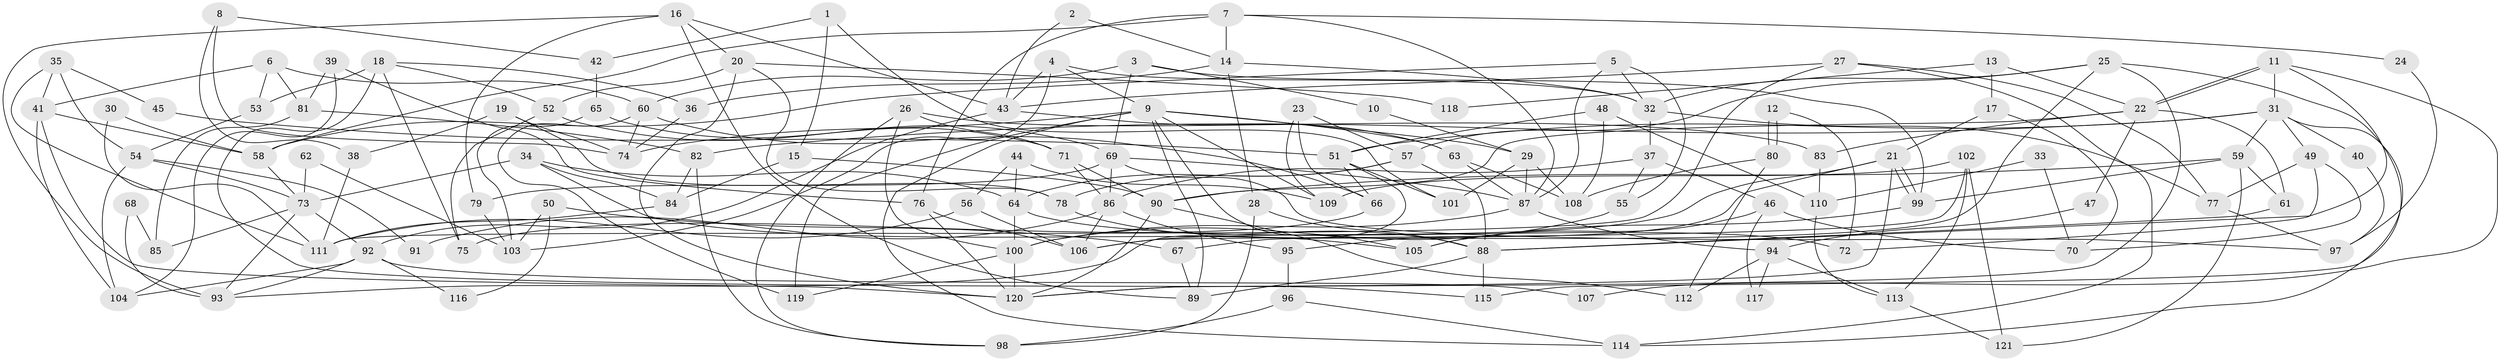 // coarse degree distribution, {4: 0.16666666666666666, 5: 0.19444444444444445, 10: 0.013888888888888888, 6: 0.1388888888888889, 3: 0.2361111111111111, 13: 0.041666666666666664, 8: 0.027777777777777776, 7: 0.041666666666666664, 2: 0.08333333333333333, 11: 0.013888888888888888, 9: 0.027777777777777776, 12: 0.013888888888888888}
// Generated by graph-tools (version 1.1) at 2025/18/03/04/25 18:18:47]
// undirected, 121 vertices, 242 edges
graph export_dot {
graph [start="1"]
  node [color=gray90,style=filled];
  1;
  2;
  3;
  4;
  5;
  6;
  7;
  8;
  9;
  10;
  11;
  12;
  13;
  14;
  15;
  16;
  17;
  18;
  19;
  20;
  21;
  22;
  23;
  24;
  25;
  26;
  27;
  28;
  29;
  30;
  31;
  32;
  33;
  34;
  35;
  36;
  37;
  38;
  39;
  40;
  41;
  42;
  43;
  44;
  45;
  46;
  47;
  48;
  49;
  50;
  51;
  52;
  53;
  54;
  55;
  56;
  57;
  58;
  59;
  60;
  61;
  62;
  63;
  64;
  65;
  66;
  67;
  68;
  69;
  70;
  71;
  72;
  73;
  74;
  75;
  76;
  77;
  78;
  79;
  80;
  81;
  82;
  83;
  84;
  85;
  86;
  87;
  88;
  89;
  90;
  91;
  92;
  93;
  94;
  95;
  96;
  97;
  98;
  99;
  100;
  101;
  102;
  103;
  104;
  105;
  106;
  107;
  108;
  109;
  110;
  111;
  112;
  113;
  114;
  115;
  116;
  117;
  118;
  119;
  120;
  121;
  1 -- 15;
  1 -- 42;
  1 -- 101;
  2 -- 43;
  2 -- 14;
  3 -- 60;
  3 -- 69;
  3 -- 10;
  3 -- 99;
  4 -- 9;
  4 -- 43;
  4 -- 32;
  4 -- 103;
  5 -- 58;
  5 -- 87;
  5 -- 32;
  5 -- 55;
  6 -- 53;
  6 -- 41;
  6 -- 60;
  6 -- 81;
  7 -- 87;
  7 -- 76;
  7 -- 14;
  7 -- 24;
  7 -- 58;
  8 -- 74;
  8 -- 38;
  8 -- 42;
  9 -- 109;
  9 -- 105;
  9 -- 29;
  9 -- 63;
  9 -- 74;
  9 -- 89;
  9 -- 114;
  9 -- 119;
  10 -- 29;
  11 -- 22;
  11 -- 22;
  11 -- 88;
  11 -- 31;
  11 -- 107;
  12 -- 72;
  12 -- 80;
  12 -- 80;
  13 -- 22;
  13 -- 17;
  13 -- 118;
  14 -- 32;
  14 -- 28;
  14 -- 36;
  15 -- 90;
  15 -- 84;
  16 -- 93;
  16 -- 20;
  16 -- 43;
  16 -- 79;
  16 -- 89;
  17 -- 70;
  17 -- 21;
  18 -- 115;
  18 -- 52;
  18 -- 36;
  18 -- 53;
  18 -- 75;
  19 -- 78;
  19 -- 74;
  19 -- 38;
  20 -- 120;
  20 -- 78;
  20 -- 52;
  20 -- 118;
  21 -- 99;
  21 -- 99;
  21 -- 120;
  21 -- 95;
  21 -- 106;
  22 -- 90;
  22 -- 47;
  22 -- 61;
  22 -- 83;
  23 -- 57;
  23 -- 66;
  23 -- 109;
  24 -- 97;
  25 -- 32;
  25 -- 120;
  25 -- 57;
  25 -- 67;
  25 -- 115;
  26 -- 100;
  26 -- 98;
  26 -- 71;
  26 -- 83;
  27 -- 43;
  27 -- 114;
  27 -- 77;
  27 -- 111;
  28 -- 88;
  28 -- 98;
  29 -- 87;
  29 -- 101;
  29 -- 108;
  30 -- 111;
  30 -- 58;
  31 -- 51;
  31 -- 40;
  31 -- 49;
  31 -- 59;
  31 -- 82;
  31 -- 114;
  32 -- 37;
  32 -- 77;
  33 -- 110;
  33 -- 70;
  34 -- 73;
  34 -- 64;
  34 -- 84;
  34 -- 105;
  35 -- 111;
  35 -- 54;
  35 -- 41;
  35 -- 45;
  36 -- 74;
  37 -- 55;
  37 -- 46;
  37 -- 86;
  38 -- 111;
  39 -- 81;
  39 -- 76;
  39 -- 104;
  40 -- 97;
  41 -- 120;
  41 -- 58;
  41 -- 104;
  42 -- 65;
  43 -- 63;
  43 -- 92;
  44 -- 64;
  44 -- 56;
  44 -- 109;
  45 -- 51;
  46 -- 105;
  46 -- 70;
  46 -- 117;
  47 -- 94;
  48 -- 51;
  48 -- 108;
  48 -- 110;
  49 -- 77;
  49 -- 70;
  49 -- 72;
  50 -- 67;
  50 -- 103;
  50 -- 116;
  51 -- 101;
  51 -- 93;
  51 -- 66;
  52 -- 75;
  52 -- 69;
  53 -- 54;
  54 -- 104;
  54 -- 73;
  54 -- 91;
  55 -- 100;
  56 -- 111;
  56 -- 106;
  57 -- 88;
  57 -- 64;
  57 -- 78;
  58 -- 73;
  59 -- 99;
  59 -- 61;
  59 -- 90;
  59 -- 121;
  60 -- 74;
  60 -- 66;
  60 -- 119;
  61 -- 88;
  62 -- 103;
  62 -- 73;
  63 -- 87;
  63 -- 108;
  64 -- 100;
  64 -- 72;
  65 -- 103;
  65 -- 71;
  66 -- 75;
  67 -- 89;
  68 -- 93;
  68 -- 85;
  69 -- 86;
  69 -- 79;
  69 -- 87;
  69 -- 97;
  71 -- 86;
  71 -- 90;
  73 -- 92;
  73 -- 85;
  73 -- 93;
  76 -- 120;
  76 -- 106;
  77 -- 97;
  78 -- 88;
  79 -- 103;
  80 -- 108;
  80 -- 112;
  81 -- 82;
  81 -- 85;
  82 -- 98;
  82 -- 84;
  83 -- 110;
  84 -- 111;
  86 -- 106;
  86 -- 91;
  86 -- 95;
  87 -- 94;
  87 -- 100;
  88 -- 89;
  88 -- 115;
  90 -- 112;
  90 -- 120;
  92 -- 104;
  92 -- 93;
  92 -- 107;
  92 -- 116;
  94 -- 112;
  94 -- 113;
  94 -- 117;
  95 -- 96;
  96 -- 114;
  96 -- 98;
  99 -- 105;
  100 -- 119;
  100 -- 120;
  102 -- 113;
  102 -- 109;
  102 -- 106;
  102 -- 121;
  110 -- 113;
  113 -- 121;
}
